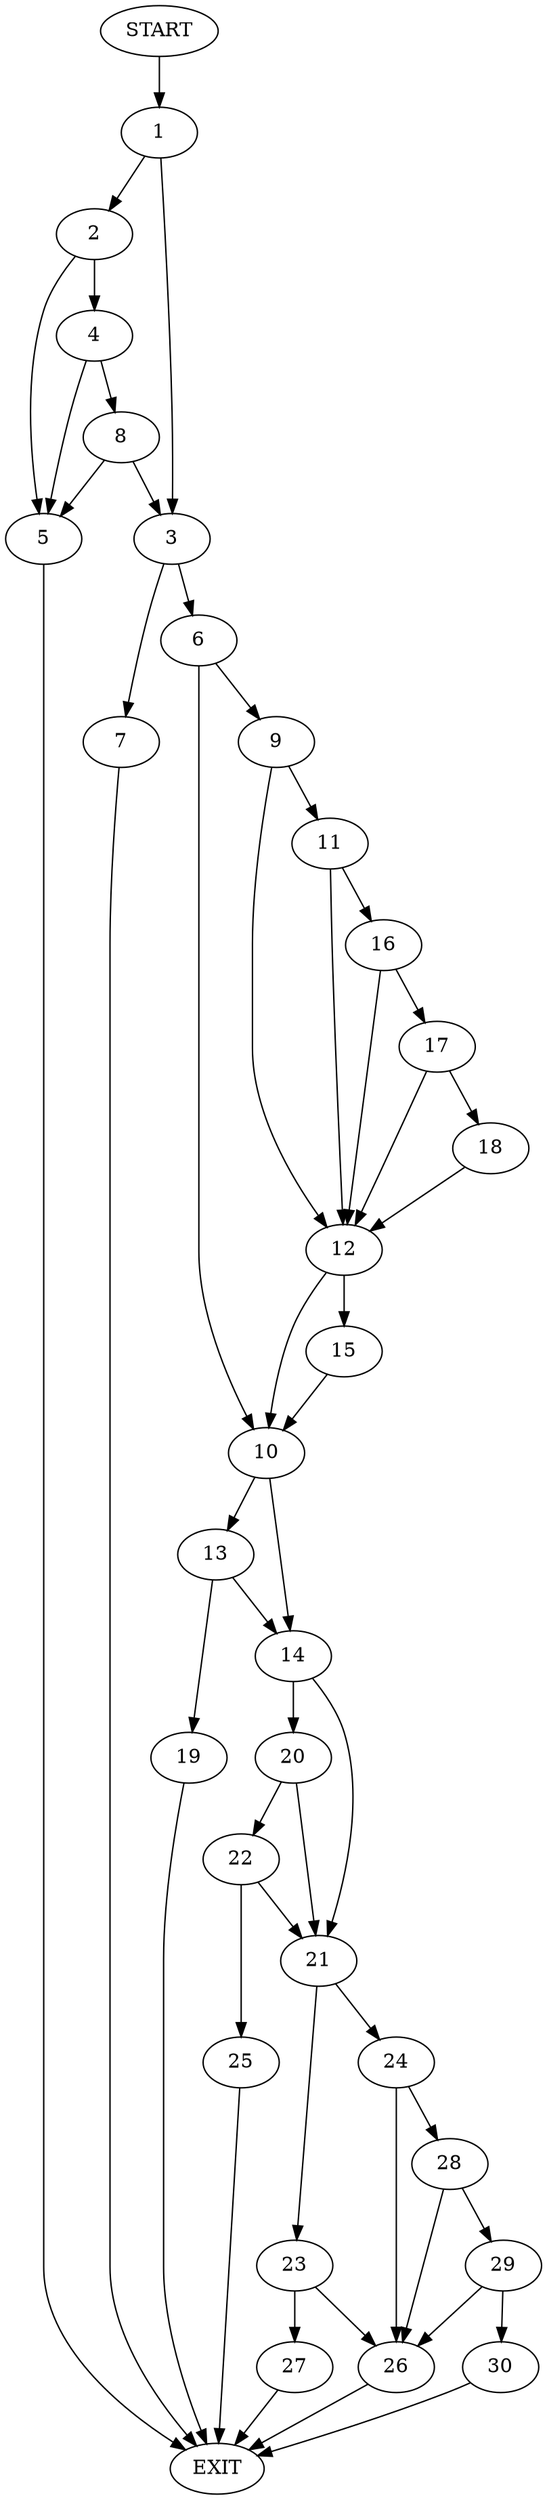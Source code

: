 digraph {
0 [label="START"]
31 [label="EXIT"]
0 -> 1
1 -> 2
1 -> 3
2 -> 4
2 -> 5
3 -> 6
3 -> 7
5 -> 31
4 -> 8
4 -> 5
8 -> 3
8 -> 5
6 -> 9
6 -> 10
7 -> 31
9 -> 11
9 -> 12
10 -> 13
10 -> 14
12 -> 10
12 -> 15
11 -> 16
11 -> 12
16 -> 12
16 -> 17
17 -> 18
17 -> 12
18 -> 12
15 -> 10
13 -> 19
13 -> 14
14 -> 20
14 -> 21
19 -> 31
20 -> 22
20 -> 21
21 -> 23
21 -> 24
22 -> 25
22 -> 21
25 -> 31
23 -> 26
23 -> 27
24 -> 28
24 -> 26
26 -> 31
27 -> 31
28 -> 29
28 -> 26
29 -> 30
29 -> 26
30 -> 31
}
